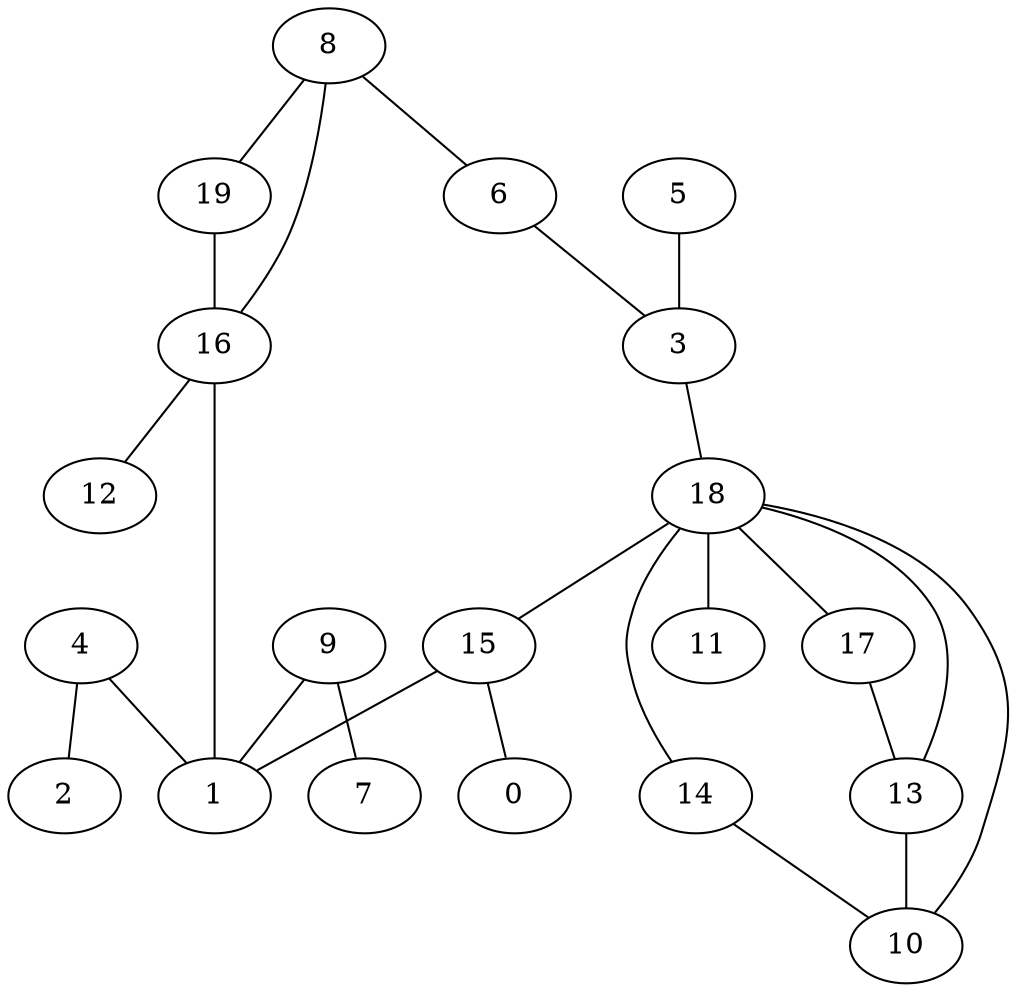 digraph GG_graph {

subgraph G_graph {
edge [color = black]
"4" -> "2" [dir = none]
"4" -> "1" [dir = none]
"8" -> "16" [dir = none]
"8" -> "6" [dir = none]
"16" -> "1" [dir = none]
"16" -> "12" [dir = none]
"3" -> "18" [dir = none]
"18" -> "14" [dir = none]
"18" -> "11" [dir = none]
"18" -> "17" [dir = none]
"18" -> "15" [dir = none]
"5" -> "3" [dir = none]
"6" -> "3" [dir = none]
"19" -> "16" [dir = none]
"17" -> "13" [dir = none]
"9" -> "7" [dir = none]
"9" -> "1" [dir = none]
"15" -> "0" [dir = none]
"13" -> "10" [dir = none]
"18" -> "13" [dir = none]
"15" -> "1" [dir = none]
"14" -> "10" [dir = none]
"8" -> "19" [dir = none]
"18" -> "10" [dir = none]
}

}
